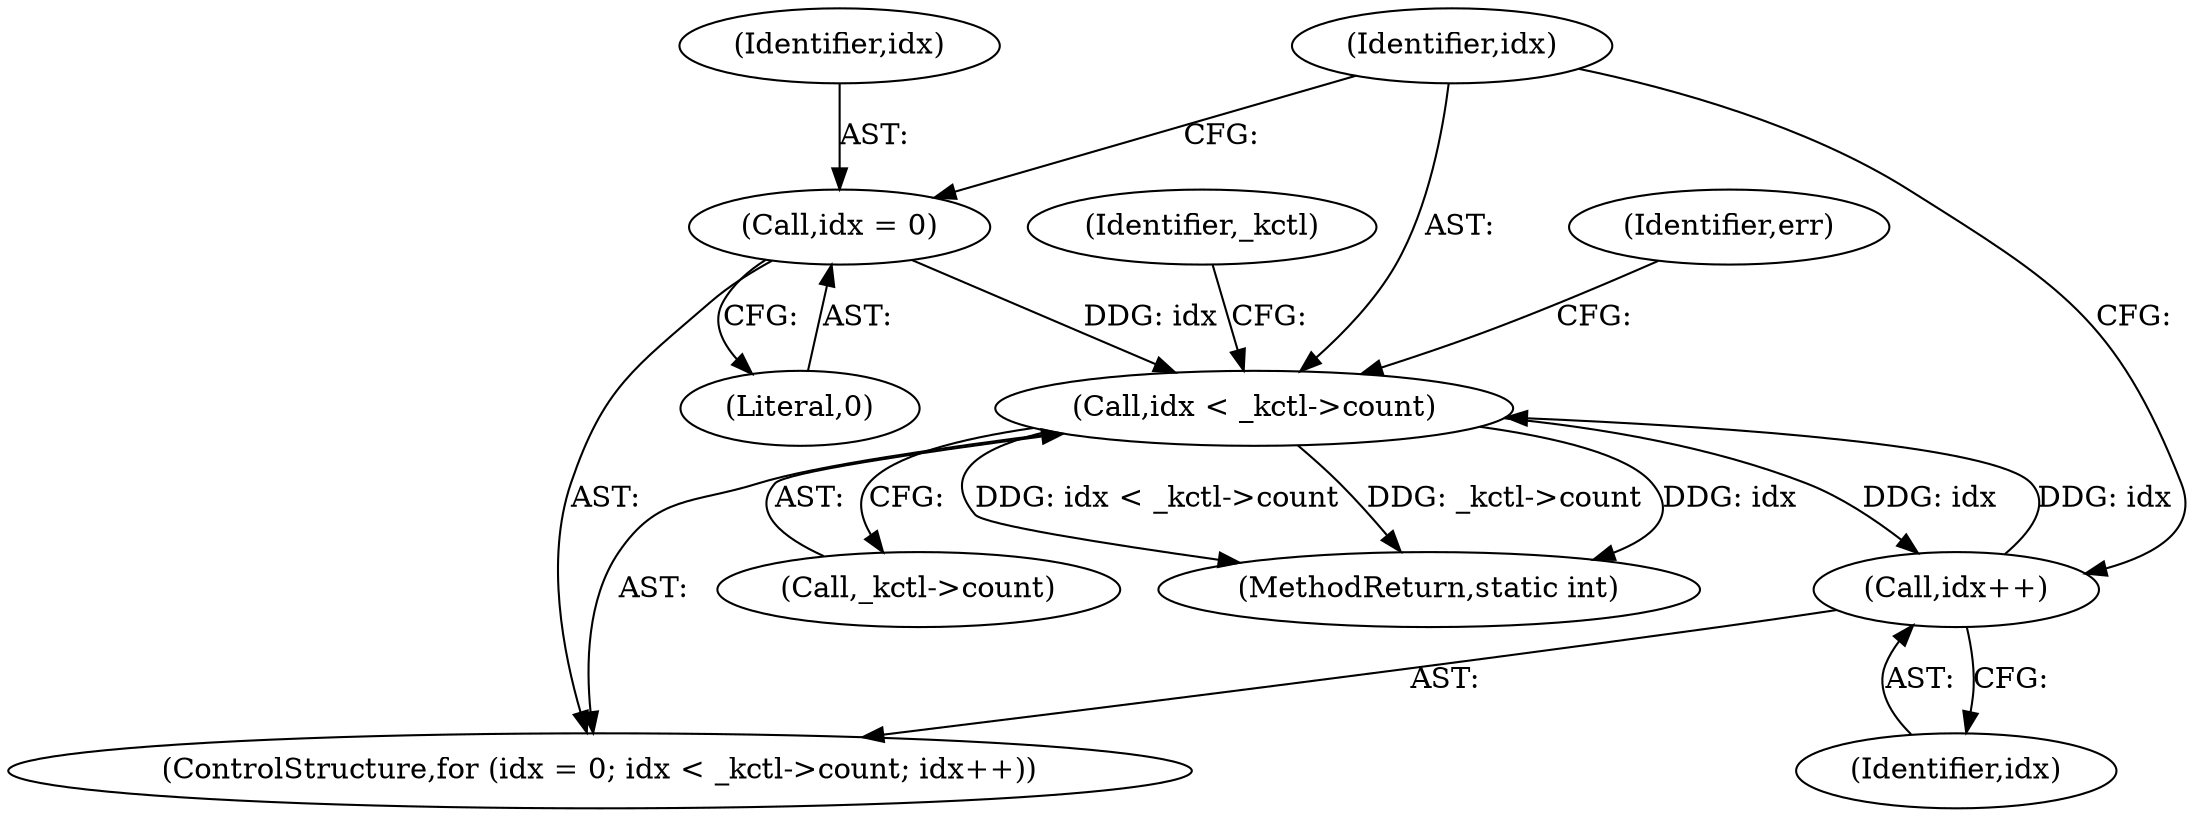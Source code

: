 digraph "0_linux_82262a46627bebb0febcc26664746c25cef08563@pointer" {
"1000503" [label="(Call,idx < _kctl->count)"];
"1000508" [label="(Call,idx++)"];
"1000503" [label="(Call,idx < _kctl->count)"];
"1000500" [label="(Call,idx = 0)"];
"1000509" [label="(Identifier,idx)"];
"1000499" [label="(ControlStructure,for (idx = 0; idx < _kctl->count; idx++))"];
"1000505" [label="(Call,_kctl->count)"];
"1000520" [label="(Identifier,err)"];
"1000503" [label="(Call,idx < _kctl->count)"];
"1000504" [label="(Identifier,idx)"];
"1000546" [label="(MethodReturn,static int)"];
"1000500" [label="(Call,idx = 0)"];
"1000502" [label="(Literal,0)"];
"1000514" [label="(Identifier,_kctl)"];
"1000508" [label="(Call,idx++)"];
"1000501" [label="(Identifier,idx)"];
"1000503" -> "1000499"  [label="AST: "];
"1000503" -> "1000505"  [label="CFG: "];
"1000504" -> "1000503"  [label="AST: "];
"1000505" -> "1000503"  [label="AST: "];
"1000514" -> "1000503"  [label="CFG: "];
"1000520" -> "1000503"  [label="CFG: "];
"1000503" -> "1000546"  [label="DDG: idx < _kctl->count"];
"1000503" -> "1000546"  [label="DDG: _kctl->count"];
"1000503" -> "1000546"  [label="DDG: idx"];
"1000508" -> "1000503"  [label="DDG: idx"];
"1000500" -> "1000503"  [label="DDG: idx"];
"1000503" -> "1000508"  [label="DDG: idx"];
"1000508" -> "1000499"  [label="AST: "];
"1000508" -> "1000509"  [label="CFG: "];
"1000509" -> "1000508"  [label="AST: "];
"1000504" -> "1000508"  [label="CFG: "];
"1000500" -> "1000499"  [label="AST: "];
"1000500" -> "1000502"  [label="CFG: "];
"1000501" -> "1000500"  [label="AST: "];
"1000502" -> "1000500"  [label="AST: "];
"1000504" -> "1000500"  [label="CFG: "];
}

